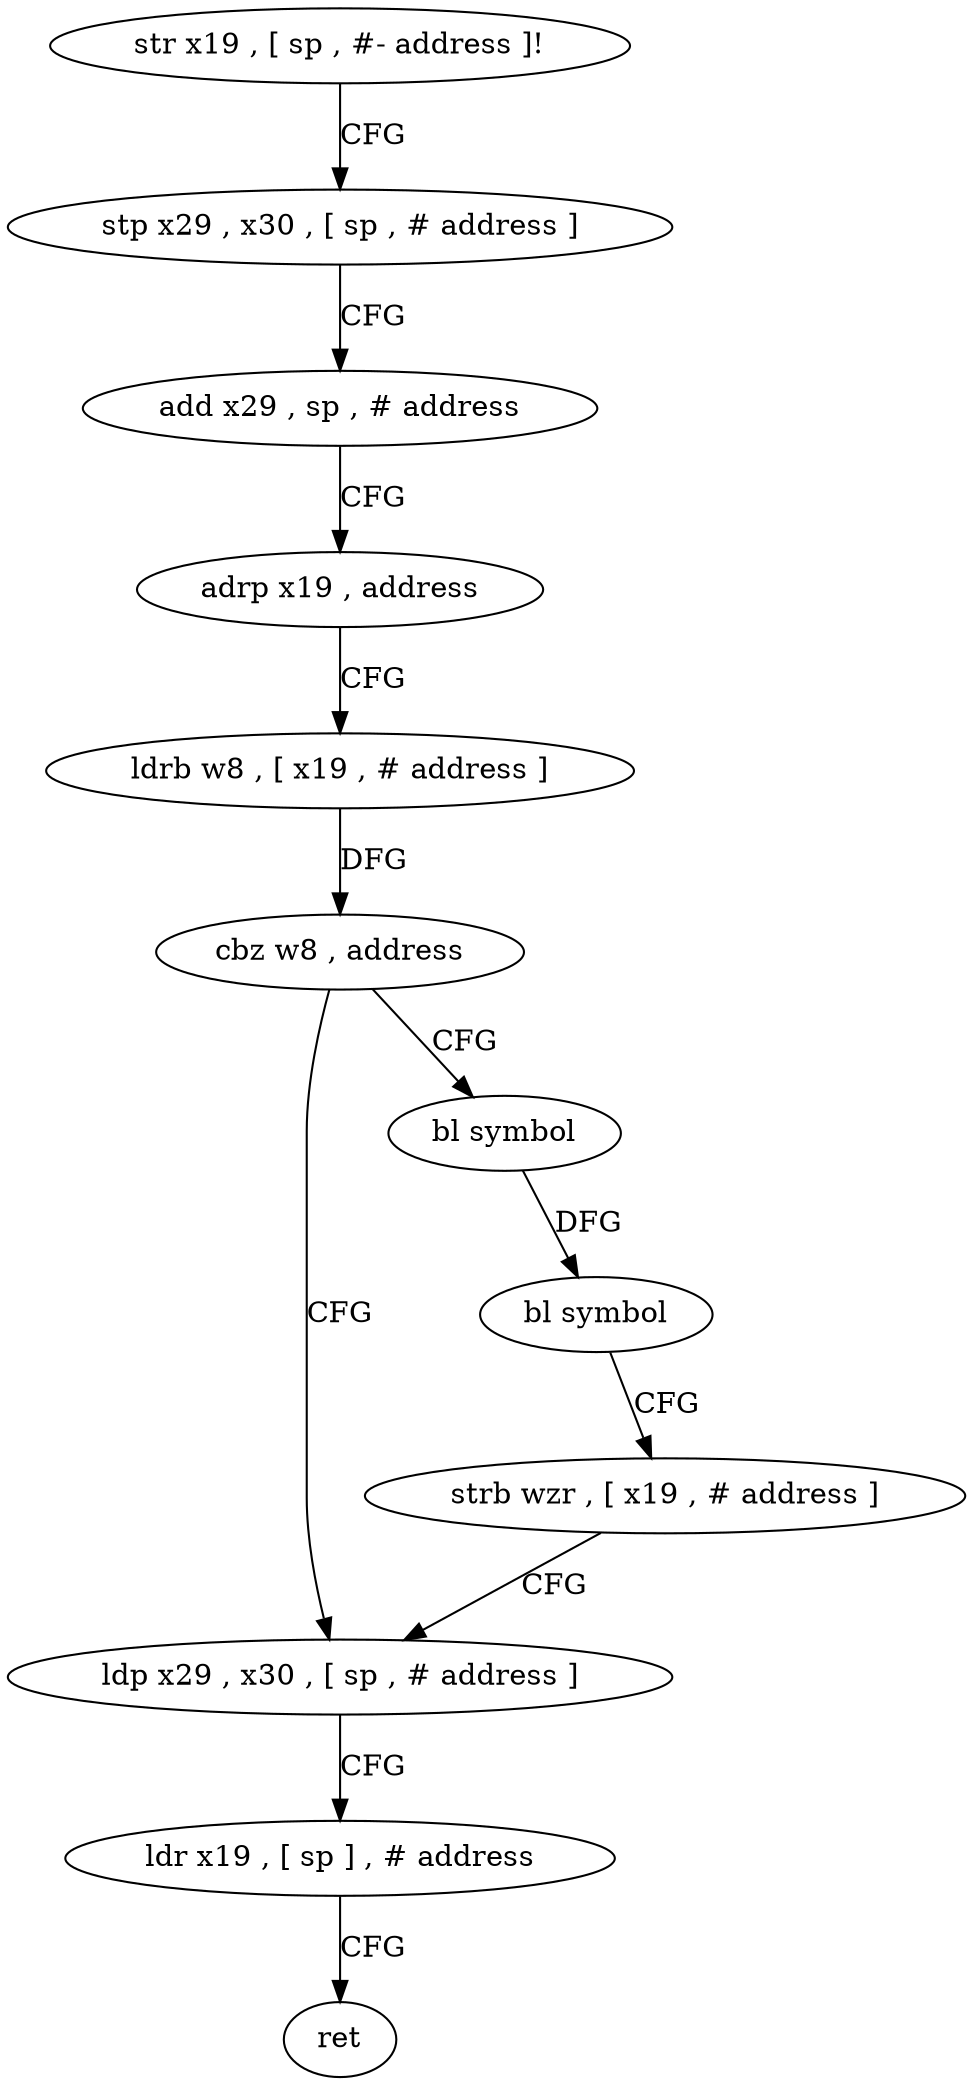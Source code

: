 digraph "func" {
"4229688" [label = "str x19 , [ sp , #- address ]!" ]
"4229692" [label = "stp x29 , x30 , [ sp , # address ]" ]
"4229696" [label = "add x29 , sp , # address" ]
"4229700" [label = "adrp x19 , address" ]
"4229704" [label = "ldrb w8 , [ x19 , # address ]" ]
"4229708" [label = "cbz w8 , address" ]
"4229724" [label = "ldp x29 , x30 , [ sp , # address ]" ]
"4229712" [label = "bl symbol" ]
"4229728" [label = "ldr x19 , [ sp ] , # address" ]
"4229732" [label = "ret" ]
"4229716" [label = "bl symbol" ]
"4229720" [label = "strb wzr , [ x19 , # address ]" ]
"4229688" -> "4229692" [ label = "CFG" ]
"4229692" -> "4229696" [ label = "CFG" ]
"4229696" -> "4229700" [ label = "CFG" ]
"4229700" -> "4229704" [ label = "CFG" ]
"4229704" -> "4229708" [ label = "DFG" ]
"4229708" -> "4229724" [ label = "CFG" ]
"4229708" -> "4229712" [ label = "CFG" ]
"4229724" -> "4229728" [ label = "CFG" ]
"4229712" -> "4229716" [ label = "DFG" ]
"4229728" -> "4229732" [ label = "CFG" ]
"4229716" -> "4229720" [ label = "CFG" ]
"4229720" -> "4229724" [ label = "CFG" ]
}
